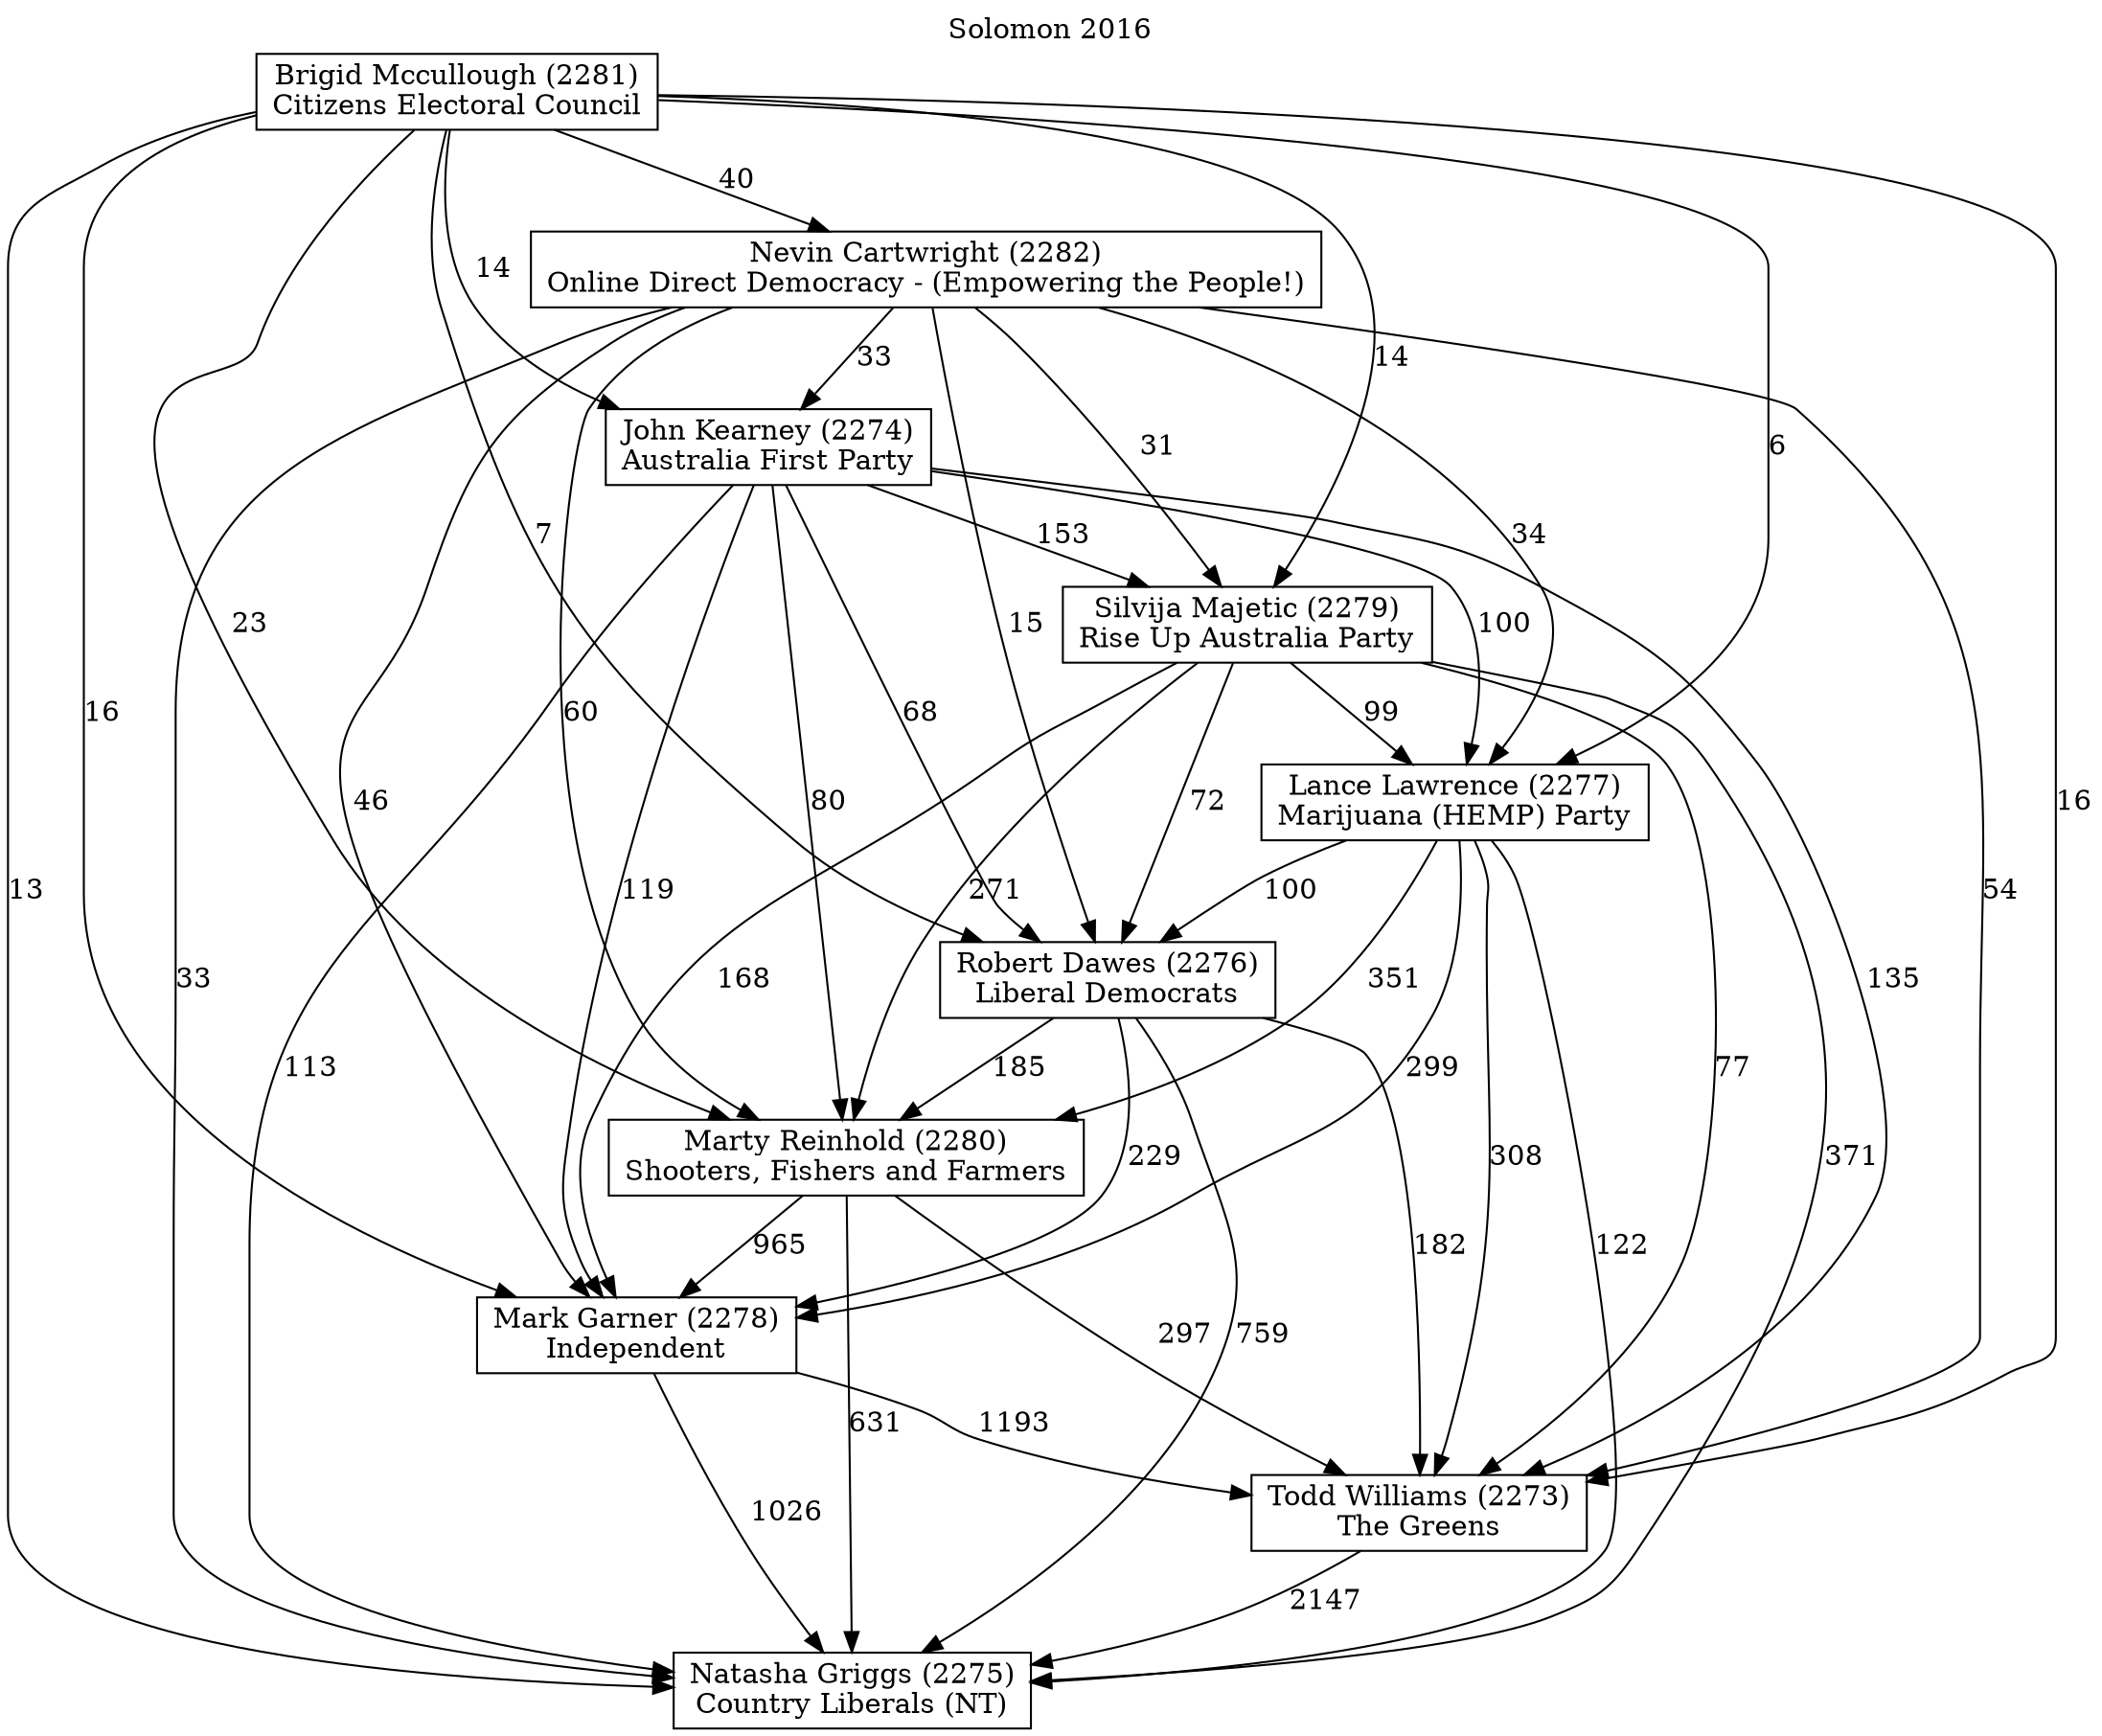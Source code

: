 // House preference flow
digraph "Natasha Griggs (2275)_Solomon_2016" {
	graph [label="Solomon 2016" labelloc=t mclimit=10]
	node [shape=box]
	"Nevin Cartwright (2282)" [label="Nevin Cartwright (2282)
Online Direct Democracy - (Empowering the People!)"]
	"Brigid Mccullough (2281)" [label="Brigid Mccullough (2281)
Citizens Electoral Council"]
	"Robert Dawes (2276)" [label="Robert Dawes (2276)
Liberal Democrats"]
	"Marty Reinhold (2280)" [label="Marty Reinhold (2280)
Shooters, Fishers and Farmers"]
	"Lance Lawrence (2277)" [label="Lance Lawrence (2277)
Marijuana (HEMP) Party"]
	"Todd Williams (2273)" [label="Todd Williams (2273)
The Greens"]
	"John Kearney (2274)" [label="John Kearney (2274)
Australia First Party"]
	"Silvija Majetic (2279)" [label="Silvija Majetic (2279)
Rise Up Australia Party"]
	"Natasha Griggs (2275)" [label="Natasha Griggs (2275)
Country Liberals (NT)"]
	"Mark Garner (2278)" [label="Mark Garner (2278)
Independent"]
	"Robert Dawes (2276)" -> "Marty Reinhold (2280)" [label=185]
	"Marty Reinhold (2280)" -> "Todd Williams (2273)" [label=297]
	"Silvija Majetic (2279)" -> "Lance Lawrence (2277)" [label=99]
	"Nevin Cartwright (2282)" -> "John Kearney (2274)" [label=33]
	"Nevin Cartwright (2282)" -> "Lance Lawrence (2277)" [label=34]
	"John Kearney (2274)" -> "Robert Dawes (2276)" [label=68]
	"Lance Lawrence (2277)" -> "Marty Reinhold (2280)" [label=351]
	"Mark Garner (2278)" -> "Natasha Griggs (2275)" [label=1026]
	"Lance Lawrence (2277)" -> "Robert Dawes (2276)" [label=100]
	"Silvija Majetic (2279)" -> "Marty Reinhold (2280)" [label=271]
	"Robert Dawes (2276)" -> "Todd Williams (2273)" [label=182]
	"Robert Dawes (2276)" -> "Mark Garner (2278)" [label=229]
	"Marty Reinhold (2280)" -> "Natasha Griggs (2275)" [label=631]
	"Brigid Mccullough (2281)" -> "Robert Dawes (2276)" [label=7]
	"Nevin Cartwright (2282)" -> "Natasha Griggs (2275)" [label=33]
	"Brigid Mccullough (2281)" -> "Silvija Majetic (2279)" [label=14]
	"John Kearney (2274)" -> "Marty Reinhold (2280)" [label=80]
	"Todd Williams (2273)" -> "Natasha Griggs (2275)" [label=2147]
	"Silvija Majetic (2279)" -> "Natasha Griggs (2275)" [label=371]
	"Nevin Cartwright (2282)" -> "Todd Williams (2273)" [label=54]
	"Silvija Majetic (2279)" -> "Mark Garner (2278)" [label=168]
	"Nevin Cartwright (2282)" -> "Robert Dawes (2276)" [label=15]
	"Silvija Majetic (2279)" -> "Todd Williams (2273)" [label=77]
	"Brigid Mccullough (2281)" -> "Nevin Cartwright (2282)" [label=40]
	"Silvija Majetic (2279)" -> "Robert Dawes (2276)" [label=72]
	"John Kearney (2274)" -> "Todd Williams (2273)" [label=135]
	"Nevin Cartwright (2282)" -> "Marty Reinhold (2280)" [label=60]
	"John Kearney (2274)" -> "Lance Lawrence (2277)" [label=100]
	"Brigid Mccullough (2281)" -> "Lance Lawrence (2277)" [label=6]
	"Brigid Mccullough (2281)" -> "Mark Garner (2278)" [label=16]
	"Lance Lawrence (2277)" -> "Todd Williams (2273)" [label=308]
	"Brigid Mccullough (2281)" -> "John Kearney (2274)" [label=14]
	"Lance Lawrence (2277)" -> "Mark Garner (2278)" [label=299]
	"John Kearney (2274)" -> "Natasha Griggs (2275)" [label=113]
	"John Kearney (2274)" -> "Mark Garner (2278)" [label=119]
	"Brigid Mccullough (2281)" -> "Marty Reinhold (2280)" [label=23]
	"John Kearney (2274)" -> "Silvija Majetic (2279)" [label=153]
	"Brigid Mccullough (2281)" -> "Natasha Griggs (2275)" [label=13]
	"Robert Dawes (2276)" -> "Natasha Griggs (2275)" [label=759]
	"Marty Reinhold (2280)" -> "Mark Garner (2278)" [label=965]
	"Nevin Cartwright (2282)" -> "Mark Garner (2278)" [label=46]
	"Lance Lawrence (2277)" -> "Natasha Griggs (2275)" [label=122]
	"Mark Garner (2278)" -> "Todd Williams (2273)" [label=1193]
	"Nevin Cartwright (2282)" -> "Silvija Majetic (2279)" [label=31]
	"Brigid Mccullough (2281)" -> "Todd Williams (2273)" [label=16]
}
